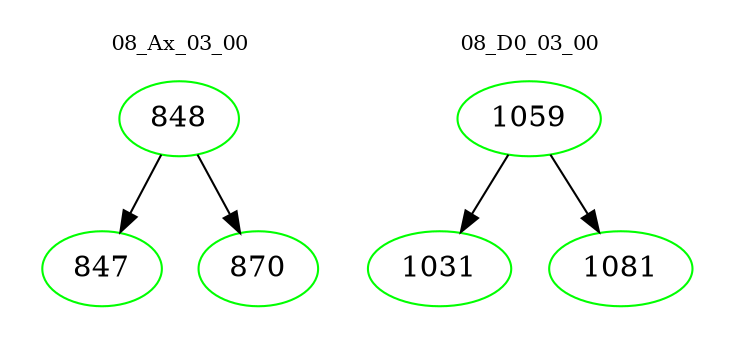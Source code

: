 digraph{
subgraph cluster_0 {
color = white
label = "08_Ax_03_00";
fontsize=10;
T0_848 [label="848", color="green"]
T0_848 -> T0_847 [color="black"]
T0_847 [label="847", color="green"]
T0_848 -> T0_870 [color="black"]
T0_870 [label="870", color="green"]
}
subgraph cluster_1 {
color = white
label = "08_D0_03_00";
fontsize=10;
T1_1059 [label="1059", color="green"]
T1_1059 -> T1_1031 [color="black"]
T1_1031 [label="1031", color="green"]
T1_1059 -> T1_1081 [color="black"]
T1_1081 [label="1081", color="green"]
}
}
